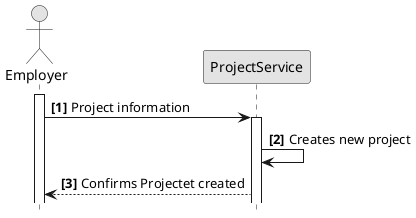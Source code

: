 @startuml
hide footbox
autonumber "<b>[0]"
skinparam monochrome true

actor Employer
participant ProjectService

activate Employer
Employer -> ProjectService: Project information

activate ProjectService
ProjectService -> ProjectService: Creates new project
ProjectService --> Employer: Confirms Projectet created
@enduml